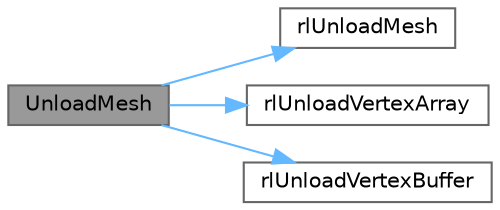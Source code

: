 digraph "UnloadMesh"
{
 // LATEX_PDF_SIZE
  bgcolor="transparent";
  edge [fontname=Helvetica,fontsize=10,labelfontname=Helvetica,labelfontsize=10];
  node [fontname=Helvetica,fontsize=10,shape=box,height=0.2,width=0.4];
  rankdir="LR";
  Node1 [id="Node000001",label="UnloadMesh",height=0.2,width=0.4,color="gray40", fillcolor="grey60", style="filled", fontcolor="black",tooltip=" "];
  Node1 -> Node2 [id="edge1_Node000001_Node000002",color="steelblue1",style="solid",tooltip=" "];
  Node2 [id="Node000002",label="rlUnloadMesh",height=0.2,width=0.4,color="grey40", fillcolor="white", style="filled",URL="$_classes_2lib_2raylib_2src_2rlgl_8h.html#a116884fde401afb55e8747904e159cb2",tooltip=" "];
  Node1 -> Node3 [id="edge2_Node000001_Node000003",color="steelblue1",style="solid",tooltip=" "];
  Node3 [id="Node000003",label="rlUnloadVertexArray",height=0.2,width=0.4,color="grey40", fillcolor="white", style="filled",URL="$_classes_2lib_2rlgl_8h.html#ab8f40b14e3576cca5c25abe16368657a",tooltip=" "];
  Node1 -> Node4 [id="edge3_Node000001_Node000004",color="steelblue1",style="solid",tooltip=" "];
  Node4 [id="Node000004",label="rlUnloadVertexBuffer",height=0.2,width=0.4,color="grey40", fillcolor="white", style="filled",URL="$_classes_2lib_2rlgl_8h.html#af510d4cc67482a1becfd5c2a907d5ec2",tooltip=" "];
}

